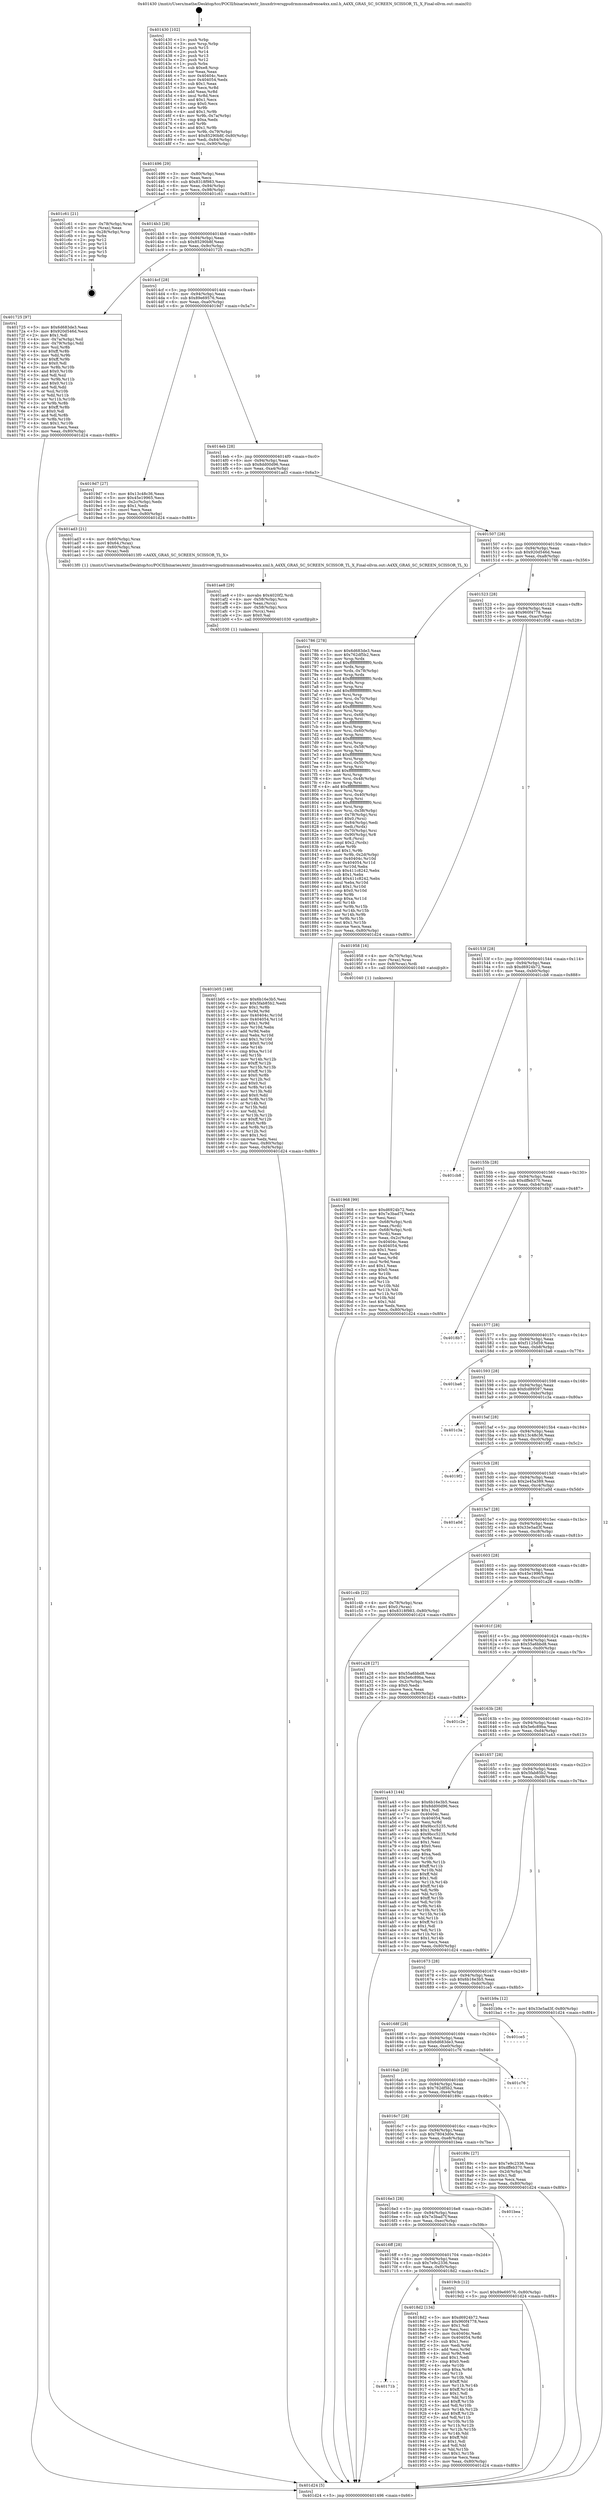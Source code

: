 digraph "0x401430" {
  label = "0x401430 (/mnt/c/Users/mathe/Desktop/tcc/POCII/binaries/extr_linuxdriversgpudrmmsmadrenoa4xx.xml.h_A4XX_GRAS_SC_SCREEN_SCISSOR_TL_X_Final-ollvm.out::main(0))"
  labelloc = "t"
  node[shape=record]

  Entry [label="",width=0.3,height=0.3,shape=circle,fillcolor=black,style=filled]
  "0x401496" [label="{
     0x401496 [29]\l
     | [instrs]\l
     &nbsp;&nbsp;0x401496 \<+3\>: mov -0x80(%rbp),%eax\l
     &nbsp;&nbsp;0x401499 \<+2\>: mov %eax,%ecx\l
     &nbsp;&nbsp;0x40149b \<+6\>: sub $0x8318f983,%ecx\l
     &nbsp;&nbsp;0x4014a1 \<+6\>: mov %eax,-0x94(%rbp)\l
     &nbsp;&nbsp;0x4014a7 \<+6\>: mov %ecx,-0x98(%rbp)\l
     &nbsp;&nbsp;0x4014ad \<+6\>: je 0000000000401c61 \<main+0x831\>\l
  }"]
  "0x401c61" [label="{
     0x401c61 [21]\l
     | [instrs]\l
     &nbsp;&nbsp;0x401c61 \<+4\>: mov -0x78(%rbp),%rax\l
     &nbsp;&nbsp;0x401c65 \<+2\>: mov (%rax),%eax\l
     &nbsp;&nbsp;0x401c67 \<+4\>: lea -0x28(%rbp),%rsp\l
     &nbsp;&nbsp;0x401c6b \<+1\>: pop %rbx\l
     &nbsp;&nbsp;0x401c6c \<+2\>: pop %r12\l
     &nbsp;&nbsp;0x401c6e \<+2\>: pop %r13\l
     &nbsp;&nbsp;0x401c70 \<+2\>: pop %r14\l
     &nbsp;&nbsp;0x401c72 \<+2\>: pop %r15\l
     &nbsp;&nbsp;0x401c74 \<+1\>: pop %rbp\l
     &nbsp;&nbsp;0x401c75 \<+1\>: ret\l
  }"]
  "0x4014b3" [label="{
     0x4014b3 [28]\l
     | [instrs]\l
     &nbsp;&nbsp;0x4014b3 \<+5\>: jmp 00000000004014b8 \<main+0x88\>\l
     &nbsp;&nbsp;0x4014b8 \<+6\>: mov -0x94(%rbp),%eax\l
     &nbsp;&nbsp;0x4014be \<+5\>: sub $0x85290b8f,%eax\l
     &nbsp;&nbsp;0x4014c3 \<+6\>: mov %eax,-0x9c(%rbp)\l
     &nbsp;&nbsp;0x4014c9 \<+6\>: je 0000000000401725 \<main+0x2f5\>\l
  }"]
  Exit [label="",width=0.3,height=0.3,shape=circle,fillcolor=black,style=filled,peripheries=2]
  "0x401725" [label="{
     0x401725 [97]\l
     | [instrs]\l
     &nbsp;&nbsp;0x401725 \<+5\>: mov $0x6d683de3,%eax\l
     &nbsp;&nbsp;0x40172a \<+5\>: mov $0x920d546d,%ecx\l
     &nbsp;&nbsp;0x40172f \<+2\>: mov $0x1,%dl\l
     &nbsp;&nbsp;0x401731 \<+4\>: mov -0x7a(%rbp),%sil\l
     &nbsp;&nbsp;0x401735 \<+4\>: mov -0x79(%rbp),%dil\l
     &nbsp;&nbsp;0x401739 \<+3\>: mov %sil,%r8b\l
     &nbsp;&nbsp;0x40173c \<+4\>: xor $0xff,%r8b\l
     &nbsp;&nbsp;0x401740 \<+3\>: mov %dil,%r9b\l
     &nbsp;&nbsp;0x401743 \<+4\>: xor $0xff,%r9b\l
     &nbsp;&nbsp;0x401747 \<+3\>: xor $0x0,%dl\l
     &nbsp;&nbsp;0x40174a \<+3\>: mov %r8b,%r10b\l
     &nbsp;&nbsp;0x40174d \<+4\>: and $0x0,%r10b\l
     &nbsp;&nbsp;0x401751 \<+3\>: and %dl,%sil\l
     &nbsp;&nbsp;0x401754 \<+3\>: mov %r9b,%r11b\l
     &nbsp;&nbsp;0x401757 \<+4\>: and $0x0,%r11b\l
     &nbsp;&nbsp;0x40175b \<+3\>: and %dl,%dil\l
     &nbsp;&nbsp;0x40175e \<+3\>: or %sil,%r10b\l
     &nbsp;&nbsp;0x401761 \<+3\>: or %dil,%r11b\l
     &nbsp;&nbsp;0x401764 \<+3\>: xor %r11b,%r10b\l
     &nbsp;&nbsp;0x401767 \<+3\>: or %r9b,%r8b\l
     &nbsp;&nbsp;0x40176a \<+4\>: xor $0xff,%r8b\l
     &nbsp;&nbsp;0x40176e \<+3\>: or $0x0,%dl\l
     &nbsp;&nbsp;0x401771 \<+3\>: and %dl,%r8b\l
     &nbsp;&nbsp;0x401774 \<+3\>: or %r8b,%r10b\l
     &nbsp;&nbsp;0x401777 \<+4\>: test $0x1,%r10b\l
     &nbsp;&nbsp;0x40177b \<+3\>: cmovne %ecx,%eax\l
     &nbsp;&nbsp;0x40177e \<+3\>: mov %eax,-0x80(%rbp)\l
     &nbsp;&nbsp;0x401781 \<+5\>: jmp 0000000000401d24 \<main+0x8f4\>\l
  }"]
  "0x4014cf" [label="{
     0x4014cf [28]\l
     | [instrs]\l
     &nbsp;&nbsp;0x4014cf \<+5\>: jmp 00000000004014d4 \<main+0xa4\>\l
     &nbsp;&nbsp;0x4014d4 \<+6\>: mov -0x94(%rbp),%eax\l
     &nbsp;&nbsp;0x4014da \<+5\>: sub $0x89e69576,%eax\l
     &nbsp;&nbsp;0x4014df \<+6\>: mov %eax,-0xa0(%rbp)\l
     &nbsp;&nbsp;0x4014e5 \<+6\>: je 00000000004019d7 \<main+0x5a7\>\l
  }"]
  "0x401d24" [label="{
     0x401d24 [5]\l
     | [instrs]\l
     &nbsp;&nbsp;0x401d24 \<+5\>: jmp 0000000000401496 \<main+0x66\>\l
  }"]
  "0x401430" [label="{
     0x401430 [102]\l
     | [instrs]\l
     &nbsp;&nbsp;0x401430 \<+1\>: push %rbp\l
     &nbsp;&nbsp;0x401431 \<+3\>: mov %rsp,%rbp\l
     &nbsp;&nbsp;0x401434 \<+2\>: push %r15\l
     &nbsp;&nbsp;0x401436 \<+2\>: push %r14\l
     &nbsp;&nbsp;0x401438 \<+2\>: push %r13\l
     &nbsp;&nbsp;0x40143a \<+2\>: push %r12\l
     &nbsp;&nbsp;0x40143c \<+1\>: push %rbx\l
     &nbsp;&nbsp;0x40143d \<+7\>: sub $0xe8,%rsp\l
     &nbsp;&nbsp;0x401444 \<+2\>: xor %eax,%eax\l
     &nbsp;&nbsp;0x401446 \<+7\>: mov 0x40404c,%ecx\l
     &nbsp;&nbsp;0x40144d \<+7\>: mov 0x404054,%edx\l
     &nbsp;&nbsp;0x401454 \<+3\>: sub $0x1,%eax\l
     &nbsp;&nbsp;0x401457 \<+3\>: mov %ecx,%r8d\l
     &nbsp;&nbsp;0x40145a \<+3\>: add %eax,%r8d\l
     &nbsp;&nbsp;0x40145d \<+4\>: imul %r8d,%ecx\l
     &nbsp;&nbsp;0x401461 \<+3\>: and $0x1,%ecx\l
     &nbsp;&nbsp;0x401464 \<+3\>: cmp $0x0,%ecx\l
     &nbsp;&nbsp;0x401467 \<+4\>: sete %r9b\l
     &nbsp;&nbsp;0x40146b \<+4\>: and $0x1,%r9b\l
     &nbsp;&nbsp;0x40146f \<+4\>: mov %r9b,-0x7a(%rbp)\l
     &nbsp;&nbsp;0x401473 \<+3\>: cmp $0xa,%edx\l
     &nbsp;&nbsp;0x401476 \<+4\>: setl %r9b\l
     &nbsp;&nbsp;0x40147a \<+4\>: and $0x1,%r9b\l
     &nbsp;&nbsp;0x40147e \<+4\>: mov %r9b,-0x79(%rbp)\l
     &nbsp;&nbsp;0x401482 \<+7\>: movl $0x85290b8f,-0x80(%rbp)\l
     &nbsp;&nbsp;0x401489 \<+6\>: mov %edi,-0x84(%rbp)\l
     &nbsp;&nbsp;0x40148f \<+7\>: mov %rsi,-0x90(%rbp)\l
  }"]
  "0x401b05" [label="{
     0x401b05 [149]\l
     | [instrs]\l
     &nbsp;&nbsp;0x401b05 \<+5\>: mov $0x6b16e3b5,%esi\l
     &nbsp;&nbsp;0x401b0a \<+5\>: mov $0x5fab85b2,%edx\l
     &nbsp;&nbsp;0x401b0f \<+3\>: mov $0x1,%r8b\l
     &nbsp;&nbsp;0x401b12 \<+3\>: xor %r9d,%r9d\l
     &nbsp;&nbsp;0x401b15 \<+8\>: mov 0x40404c,%r10d\l
     &nbsp;&nbsp;0x401b1d \<+8\>: mov 0x404054,%r11d\l
     &nbsp;&nbsp;0x401b25 \<+4\>: sub $0x1,%r9d\l
     &nbsp;&nbsp;0x401b29 \<+3\>: mov %r10d,%ebx\l
     &nbsp;&nbsp;0x401b2c \<+3\>: add %r9d,%ebx\l
     &nbsp;&nbsp;0x401b2f \<+4\>: imul %ebx,%r10d\l
     &nbsp;&nbsp;0x401b33 \<+4\>: and $0x1,%r10d\l
     &nbsp;&nbsp;0x401b37 \<+4\>: cmp $0x0,%r10d\l
     &nbsp;&nbsp;0x401b3b \<+4\>: sete %r14b\l
     &nbsp;&nbsp;0x401b3f \<+4\>: cmp $0xa,%r11d\l
     &nbsp;&nbsp;0x401b43 \<+4\>: setl %r15b\l
     &nbsp;&nbsp;0x401b47 \<+3\>: mov %r14b,%r12b\l
     &nbsp;&nbsp;0x401b4a \<+4\>: xor $0xff,%r12b\l
     &nbsp;&nbsp;0x401b4e \<+3\>: mov %r15b,%r13b\l
     &nbsp;&nbsp;0x401b51 \<+4\>: xor $0xff,%r13b\l
     &nbsp;&nbsp;0x401b55 \<+4\>: xor $0x0,%r8b\l
     &nbsp;&nbsp;0x401b59 \<+3\>: mov %r12b,%cl\l
     &nbsp;&nbsp;0x401b5c \<+3\>: and $0x0,%cl\l
     &nbsp;&nbsp;0x401b5f \<+3\>: and %r8b,%r14b\l
     &nbsp;&nbsp;0x401b62 \<+3\>: mov %r13b,%dil\l
     &nbsp;&nbsp;0x401b65 \<+4\>: and $0x0,%dil\l
     &nbsp;&nbsp;0x401b69 \<+3\>: and %r8b,%r15b\l
     &nbsp;&nbsp;0x401b6c \<+3\>: or %r14b,%cl\l
     &nbsp;&nbsp;0x401b6f \<+3\>: or %r15b,%dil\l
     &nbsp;&nbsp;0x401b72 \<+3\>: xor %dil,%cl\l
     &nbsp;&nbsp;0x401b75 \<+3\>: or %r13b,%r12b\l
     &nbsp;&nbsp;0x401b78 \<+4\>: xor $0xff,%r12b\l
     &nbsp;&nbsp;0x401b7c \<+4\>: or $0x0,%r8b\l
     &nbsp;&nbsp;0x401b80 \<+3\>: and %r8b,%r12b\l
     &nbsp;&nbsp;0x401b83 \<+3\>: or %r12b,%cl\l
     &nbsp;&nbsp;0x401b86 \<+3\>: test $0x1,%cl\l
     &nbsp;&nbsp;0x401b89 \<+3\>: cmovne %edx,%esi\l
     &nbsp;&nbsp;0x401b8c \<+3\>: mov %esi,-0x80(%rbp)\l
     &nbsp;&nbsp;0x401b8f \<+6\>: mov %eax,-0xf4(%rbp)\l
     &nbsp;&nbsp;0x401b95 \<+5\>: jmp 0000000000401d24 \<main+0x8f4\>\l
  }"]
  "0x4019d7" [label="{
     0x4019d7 [27]\l
     | [instrs]\l
     &nbsp;&nbsp;0x4019d7 \<+5\>: mov $0x13c48c36,%eax\l
     &nbsp;&nbsp;0x4019dc \<+5\>: mov $0x45e19965,%ecx\l
     &nbsp;&nbsp;0x4019e1 \<+3\>: mov -0x2c(%rbp),%edx\l
     &nbsp;&nbsp;0x4019e4 \<+3\>: cmp $0x1,%edx\l
     &nbsp;&nbsp;0x4019e7 \<+3\>: cmovl %ecx,%eax\l
     &nbsp;&nbsp;0x4019ea \<+3\>: mov %eax,-0x80(%rbp)\l
     &nbsp;&nbsp;0x4019ed \<+5\>: jmp 0000000000401d24 \<main+0x8f4\>\l
  }"]
  "0x4014eb" [label="{
     0x4014eb [28]\l
     | [instrs]\l
     &nbsp;&nbsp;0x4014eb \<+5\>: jmp 00000000004014f0 \<main+0xc0\>\l
     &nbsp;&nbsp;0x4014f0 \<+6\>: mov -0x94(%rbp),%eax\l
     &nbsp;&nbsp;0x4014f6 \<+5\>: sub $0x8dd00d96,%eax\l
     &nbsp;&nbsp;0x4014fb \<+6\>: mov %eax,-0xa4(%rbp)\l
     &nbsp;&nbsp;0x401501 \<+6\>: je 0000000000401ad3 \<main+0x6a3\>\l
  }"]
  "0x401ae8" [label="{
     0x401ae8 [29]\l
     | [instrs]\l
     &nbsp;&nbsp;0x401ae8 \<+10\>: movabs $0x4020f2,%rdi\l
     &nbsp;&nbsp;0x401af2 \<+4\>: mov -0x58(%rbp),%rcx\l
     &nbsp;&nbsp;0x401af6 \<+2\>: mov %eax,(%rcx)\l
     &nbsp;&nbsp;0x401af8 \<+4\>: mov -0x58(%rbp),%rcx\l
     &nbsp;&nbsp;0x401afc \<+2\>: mov (%rcx),%esi\l
     &nbsp;&nbsp;0x401afe \<+2\>: mov $0x0,%al\l
     &nbsp;&nbsp;0x401b00 \<+5\>: call 0000000000401030 \<printf@plt\>\l
     | [calls]\l
     &nbsp;&nbsp;0x401030 \{1\} (unknown)\l
  }"]
  "0x401ad3" [label="{
     0x401ad3 [21]\l
     | [instrs]\l
     &nbsp;&nbsp;0x401ad3 \<+4\>: mov -0x60(%rbp),%rax\l
     &nbsp;&nbsp;0x401ad7 \<+6\>: movl $0x64,(%rax)\l
     &nbsp;&nbsp;0x401add \<+4\>: mov -0x60(%rbp),%rax\l
     &nbsp;&nbsp;0x401ae1 \<+2\>: mov (%rax),%edi\l
     &nbsp;&nbsp;0x401ae3 \<+5\>: call 00000000004013f0 \<A4XX_GRAS_SC_SCREEN_SCISSOR_TL_X\>\l
     | [calls]\l
     &nbsp;&nbsp;0x4013f0 \{1\} (/mnt/c/Users/mathe/Desktop/tcc/POCII/binaries/extr_linuxdriversgpudrmmsmadrenoa4xx.xml.h_A4XX_GRAS_SC_SCREEN_SCISSOR_TL_X_Final-ollvm.out::A4XX_GRAS_SC_SCREEN_SCISSOR_TL_X)\l
  }"]
  "0x401507" [label="{
     0x401507 [28]\l
     | [instrs]\l
     &nbsp;&nbsp;0x401507 \<+5\>: jmp 000000000040150c \<main+0xdc\>\l
     &nbsp;&nbsp;0x40150c \<+6\>: mov -0x94(%rbp),%eax\l
     &nbsp;&nbsp;0x401512 \<+5\>: sub $0x920d546d,%eax\l
     &nbsp;&nbsp;0x401517 \<+6\>: mov %eax,-0xa8(%rbp)\l
     &nbsp;&nbsp;0x40151d \<+6\>: je 0000000000401786 \<main+0x356\>\l
  }"]
  "0x401968" [label="{
     0x401968 [99]\l
     | [instrs]\l
     &nbsp;&nbsp;0x401968 \<+5\>: mov $0xd6924b72,%ecx\l
     &nbsp;&nbsp;0x40196d \<+5\>: mov $0x7e3bad7f,%edx\l
     &nbsp;&nbsp;0x401972 \<+2\>: xor %esi,%esi\l
     &nbsp;&nbsp;0x401974 \<+4\>: mov -0x68(%rbp),%rdi\l
     &nbsp;&nbsp;0x401978 \<+2\>: mov %eax,(%rdi)\l
     &nbsp;&nbsp;0x40197a \<+4\>: mov -0x68(%rbp),%rdi\l
     &nbsp;&nbsp;0x40197e \<+2\>: mov (%rdi),%eax\l
     &nbsp;&nbsp;0x401980 \<+3\>: mov %eax,-0x2c(%rbp)\l
     &nbsp;&nbsp;0x401983 \<+7\>: mov 0x40404c,%eax\l
     &nbsp;&nbsp;0x40198a \<+8\>: mov 0x404054,%r8d\l
     &nbsp;&nbsp;0x401992 \<+3\>: sub $0x1,%esi\l
     &nbsp;&nbsp;0x401995 \<+3\>: mov %eax,%r9d\l
     &nbsp;&nbsp;0x401998 \<+3\>: add %esi,%r9d\l
     &nbsp;&nbsp;0x40199b \<+4\>: imul %r9d,%eax\l
     &nbsp;&nbsp;0x40199f \<+3\>: and $0x1,%eax\l
     &nbsp;&nbsp;0x4019a2 \<+3\>: cmp $0x0,%eax\l
     &nbsp;&nbsp;0x4019a5 \<+4\>: sete %r10b\l
     &nbsp;&nbsp;0x4019a9 \<+4\>: cmp $0xa,%r8d\l
     &nbsp;&nbsp;0x4019ad \<+4\>: setl %r11b\l
     &nbsp;&nbsp;0x4019b1 \<+3\>: mov %r10b,%bl\l
     &nbsp;&nbsp;0x4019b4 \<+3\>: and %r11b,%bl\l
     &nbsp;&nbsp;0x4019b7 \<+3\>: xor %r11b,%r10b\l
     &nbsp;&nbsp;0x4019ba \<+3\>: or %r10b,%bl\l
     &nbsp;&nbsp;0x4019bd \<+3\>: test $0x1,%bl\l
     &nbsp;&nbsp;0x4019c0 \<+3\>: cmovne %edx,%ecx\l
     &nbsp;&nbsp;0x4019c3 \<+3\>: mov %ecx,-0x80(%rbp)\l
     &nbsp;&nbsp;0x4019c6 \<+5\>: jmp 0000000000401d24 \<main+0x8f4\>\l
  }"]
  "0x401786" [label="{
     0x401786 [278]\l
     | [instrs]\l
     &nbsp;&nbsp;0x401786 \<+5\>: mov $0x6d683de3,%eax\l
     &nbsp;&nbsp;0x40178b \<+5\>: mov $0x762df5b2,%ecx\l
     &nbsp;&nbsp;0x401790 \<+3\>: mov %rsp,%rdx\l
     &nbsp;&nbsp;0x401793 \<+4\>: add $0xfffffffffffffff0,%rdx\l
     &nbsp;&nbsp;0x401797 \<+3\>: mov %rdx,%rsp\l
     &nbsp;&nbsp;0x40179a \<+4\>: mov %rdx,-0x78(%rbp)\l
     &nbsp;&nbsp;0x40179e \<+3\>: mov %rsp,%rdx\l
     &nbsp;&nbsp;0x4017a1 \<+4\>: add $0xfffffffffffffff0,%rdx\l
     &nbsp;&nbsp;0x4017a5 \<+3\>: mov %rdx,%rsp\l
     &nbsp;&nbsp;0x4017a8 \<+3\>: mov %rsp,%rsi\l
     &nbsp;&nbsp;0x4017ab \<+4\>: add $0xfffffffffffffff0,%rsi\l
     &nbsp;&nbsp;0x4017af \<+3\>: mov %rsi,%rsp\l
     &nbsp;&nbsp;0x4017b2 \<+4\>: mov %rsi,-0x70(%rbp)\l
     &nbsp;&nbsp;0x4017b6 \<+3\>: mov %rsp,%rsi\l
     &nbsp;&nbsp;0x4017b9 \<+4\>: add $0xfffffffffffffff0,%rsi\l
     &nbsp;&nbsp;0x4017bd \<+3\>: mov %rsi,%rsp\l
     &nbsp;&nbsp;0x4017c0 \<+4\>: mov %rsi,-0x68(%rbp)\l
     &nbsp;&nbsp;0x4017c4 \<+3\>: mov %rsp,%rsi\l
     &nbsp;&nbsp;0x4017c7 \<+4\>: add $0xfffffffffffffff0,%rsi\l
     &nbsp;&nbsp;0x4017cb \<+3\>: mov %rsi,%rsp\l
     &nbsp;&nbsp;0x4017ce \<+4\>: mov %rsi,-0x60(%rbp)\l
     &nbsp;&nbsp;0x4017d2 \<+3\>: mov %rsp,%rsi\l
     &nbsp;&nbsp;0x4017d5 \<+4\>: add $0xfffffffffffffff0,%rsi\l
     &nbsp;&nbsp;0x4017d9 \<+3\>: mov %rsi,%rsp\l
     &nbsp;&nbsp;0x4017dc \<+4\>: mov %rsi,-0x58(%rbp)\l
     &nbsp;&nbsp;0x4017e0 \<+3\>: mov %rsp,%rsi\l
     &nbsp;&nbsp;0x4017e3 \<+4\>: add $0xfffffffffffffff0,%rsi\l
     &nbsp;&nbsp;0x4017e7 \<+3\>: mov %rsi,%rsp\l
     &nbsp;&nbsp;0x4017ea \<+4\>: mov %rsi,-0x50(%rbp)\l
     &nbsp;&nbsp;0x4017ee \<+3\>: mov %rsp,%rsi\l
     &nbsp;&nbsp;0x4017f1 \<+4\>: add $0xfffffffffffffff0,%rsi\l
     &nbsp;&nbsp;0x4017f5 \<+3\>: mov %rsi,%rsp\l
     &nbsp;&nbsp;0x4017f8 \<+4\>: mov %rsi,-0x48(%rbp)\l
     &nbsp;&nbsp;0x4017fc \<+3\>: mov %rsp,%rsi\l
     &nbsp;&nbsp;0x4017ff \<+4\>: add $0xfffffffffffffff0,%rsi\l
     &nbsp;&nbsp;0x401803 \<+3\>: mov %rsi,%rsp\l
     &nbsp;&nbsp;0x401806 \<+4\>: mov %rsi,-0x40(%rbp)\l
     &nbsp;&nbsp;0x40180a \<+3\>: mov %rsp,%rsi\l
     &nbsp;&nbsp;0x40180d \<+4\>: add $0xfffffffffffffff0,%rsi\l
     &nbsp;&nbsp;0x401811 \<+3\>: mov %rsi,%rsp\l
     &nbsp;&nbsp;0x401814 \<+4\>: mov %rsi,-0x38(%rbp)\l
     &nbsp;&nbsp;0x401818 \<+4\>: mov -0x78(%rbp),%rsi\l
     &nbsp;&nbsp;0x40181c \<+6\>: movl $0x0,(%rsi)\l
     &nbsp;&nbsp;0x401822 \<+6\>: mov -0x84(%rbp),%edi\l
     &nbsp;&nbsp;0x401828 \<+2\>: mov %edi,(%rdx)\l
     &nbsp;&nbsp;0x40182a \<+4\>: mov -0x70(%rbp),%rsi\l
     &nbsp;&nbsp;0x40182e \<+7\>: mov -0x90(%rbp),%r8\l
     &nbsp;&nbsp;0x401835 \<+3\>: mov %r8,(%rsi)\l
     &nbsp;&nbsp;0x401838 \<+3\>: cmpl $0x2,(%rdx)\l
     &nbsp;&nbsp;0x40183b \<+4\>: setne %r9b\l
     &nbsp;&nbsp;0x40183f \<+4\>: and $0x1,%r9b\l
     &nbsp;&nbsp;0x401843 \<+4\>: mov %r9b,-0x2d(%rbp)\l
     &nbsp;&nbsp;0x401847 \<+8\>: mov 0x40404c,%r10d\l
     &nbsp;&nbsp;0x40184f \<+8\>: mov 0x404054,%r11d\l
     &nbsp;&nbsp;0x401857 \<+3\>: mov %r10d,%ebx\l
     &nbsp;&nbsp;0x40185a \<+6\>: sub $0x411c8242,%ebx\l
     &nbsp;&nbsp;0x401860 \<+3\>: sub $0x1,%ebx\l
     &nbsp;&nbsp;0x401863 \<+6\>: add $0x411c8242,%ebx\l
     &nbsp;&nbsp;0x401869 \<+4\>: imul %ebx,%r10d\l
     &nbsp;&nbsp;0x40186d \<+4\>: and $0x1,%r10d\l
     &nbsp;&nbsp;0x401871 \<+4\>: cmp $0x0,%r10d\l
     &nbsp;&nbsp;0x401875 \<+4\>: sete %r9b\l
     &nbsp;&nbsp;0x401879 \<+4\>: cmp $0xa,%r11d\l
     &nbsp;&nbsp;0x40187d \<+4\>: setl %r14b\l
     &nbsp;&nbsp;0x401881 \<+3\>: mov %r9b,%r15b\l
     &nbsp;&nbsp;0x401884 \<+3\>: and %r14b,%r15b\l
     &nbsp;&nbsp;0x401887 \<+3\>: xor %r14b,%r9b\l
     &nbsp;&nbsp;0x40188a \<+3\>: or %r9b,%r15b\l
     &nbsp;&nbsp;0x40188d \<+4\>: test $0x1,%r15b\l
     &nbsp;&nbsp;0x401891 \<+3\>: cmovne %ecx,%eax\l
     &nbsp;&nbsp;0x401894 \<+3\>: mov %eax,-0x80(%rbp)\l
     &nbsp;&nbsp;0x401897 \<+5\>: jmp 0000000000401d24 \<main+0x8f4\>\l
  }"]
  "0x401523" [label="{
     0x401523 [28]\l
     | [instrs]\l
     &nbsp;&nbsp;0x401523 \<+5\>: jmp 0000000000401528 \<main+0xf8\>\l
     &nbsp;&nbsp;0x401528 \<+6\>: mov -0x94(%rbp),%eax\l
     &nbsp;&nbsp;0x40152e \<+5\>: sub $0x960f4778,%eax\l
     &nbsp;&nbsp;0x401533 \<+6\>: mov %eax,-0xac(%rbp)\l
     &nbsp;&nbsp;0x401539 \<+6\>: je 0000000000401958 \<main+0x528\>\l
  }"]
  "0x40171b" [label="{
     0x40171b\l
  }", style=dashed]
  "0x4018d2" [label="{
     0x4018d2 [134]\l
     | [instrs]\l
     &nbsp;&nbsp;0x4018d2 \<+5\>: mov $0xd6924b72,%eax\l
     &nbsp;&nbsp;0x4018d7 \<+5\>: mov $0x960f4778,%ecx\l
     &nbsp;&nbsp;0x4018dc \<+2\>: mov $0x1,%dl\l
     &nbsp;&nbsp;0x4018de \<+2\>: xor %esi,%esi\l
     &nbsp;&nbsp;0x4018e0 \<+7\>: mov 0x40404c,%edi\l
     &nbsp;&nbsp;0x4018e7 \<+8\>: mov 0x404054,%r8d\l
     &nbsp;&nbsp;0x4018ef \<+3\>: sub $0x1,%esi\l
     &nbsp;&nbsp;0x4018f2 \<+3\>: mov %edi,%r9d\l
     &nbsp;&nbsp;0x4018f5 \<+3\>: add %esi,%r9d\l
     &nbsp;&nbsp;0x4018f8 \<+4\>: imul %r9d,%edi\l
     &nbsp;&nbsp;0x4018fc \<+3\>: and $0x1,%edi\l
     &nbsp;&nbsp;0x4018ff \<+3\>: cmp $0x0,%edi\l
     &nbsp;&nbsp;0x401902 \<+4\>: sete %r10b\l
     &nbsp;&nbsp;0x401906 \<+4\>: cmp $0xa,%r8d\l
     &nbsp;&nbsp;0x40190a \<+4\>: setl %r11b\l
     &nbsp;&nbsp;0x40190e \<+3\>: mov %r10b,%bl\l
     &nbsp;&nbsp;0x401911 \<+3\>: xor $0xff,%bl\l
     &nbsp;&nbsp;0x401914 \<+3\>: mov %r11b,%r14b\l
     &nbsp;&nbsp;0x401917 \<+4\>: xor $0xff,%r14b\l
     &nbsp;&nbsp;0x40191b \<+3\>: xor $0x1,%dl\l
     &nbsp;&nbsp;0x40191e \<+3\>: mov %bl,%r15b\l
     &nbsp;&nbsp;0x401921 \<+4\>: and $0xff,%r15b\l
     &nbsp;&nbsp;0x401925 \<+3\>: and %dl,%r10b\l
     &nbsp;&nbsp;0x401928 \<+3\>: mov %r14b,%r12b\l
     &nbsp;&nbsp;0x40192b \<+4\>: and $0xff,%r12b\l
     &nbsp;&nbsp;0x40192f \<+3\>: and %dl,%r11b\l
     &nbsp;&nbsp;0x401932 \<+3\>: or %r10b,%r15b\l
     &nbsp;&nbsp;0x401935 \<+3\>: or %r11b,%r12b\l
     &nbsp;&nbsp;0x401938 \<+3\>: xor %r12b,%r15b\l
     &nbsp;&nbsp;0x40193b \<+3\>: or %r14b,%bl\l
     &nbsp;&nbsp;0x40193e \<+3\>: xor $0xff,%bl\l
     &nbsp;&nbsp;0x401941 \<+3\>: or $0x1,%dl\l
     &nbsp;&nbsp;0x401944 \<+2\>: and %dl,%bl\l
     &nbsp;&nbsp;0x401946 \<+3\>: or %bl,%r15b\l
     &nbsp;&nbsp;0x401949 \<+4\>: test $0x1,%r15b\l
     &nbsp;&nbsp;0x40194d \<+3\>: cmovne %ecx,%eax\l
     &nbsp;&nbsp;0x401950 \<+3\>: mov %eax,-0x80(%rbp)\l
     &nbsp;&nbsp;0x401953 \<+5\>: jmp 0000000000401d24 \<main+0x8f4\>\l
  }"]
  "0x401958" [label="{
     0x401958 [16]\l
     | [instrs]\l
     &nbsp;&nbsp;0x401958 \<+4\>: mov -0x70(%rbp),%rax\l
     &nbsp;&nbsp;0x40195c \<+3\>: mov (%rax),%rax\l
     &nbsp;&nbsp;0x40195f \<+4\>: mov 0x8(%rax),%rdi\l
     &nbsp;&nbsp;0x401963 \<+5\>: call 0000000000401040 \<atoi@plt\>\l
     | [calls]\l
     &nbsp;&nbsp;0x401040 \{1\} (unknown)\l
  }"]
  "0x40153f" [label="{
     0x40153f [28]\l
     | [instrs]\l
     &nbsp;&nbsp;0x40153f \<+5\>: jmp 0000000000401544 \<main+0x114\>\l
     &nbsp;&nbsp;0x401544 \<+6\>: mov -0x94(%rbp),%eax\l
     &nbsp;&nbsp;0x40154a \<+5\>: sub $0xd6924b72,%eax\l
     &nbsp;&nbsp;0x40154f \<+6\>: mov %eax,-0xb0(%rbp)\l
     &nbsp;&nbsp;0x401555 \<+6\>: je 0000000000401cb8 \<main+0x888\>\l
  }"]
  "0x4016ff" [label="{
     0x4016ff [28]\l
     | [instrs]\l
     &nbsp;&nbsp;0x4016ff \<+5\>: jmp 0000000000401704 \<main+0x2d4\>\l
     &nbsp;&nbsp;0x401704 \<+6\>: mov -0x94(%rbp),%eax\l
     &nbsp;&nbsp;0x40170a \<+5\>: sub $0x7e9c2336,%eax\l
     &nbsp;&nbsp;0x40170f \<+6\>: mov %eax,-0xf0(%rbp)\l
     &nbsp;&nbsp;0x401715 \<+6\>: je 00000000004018d2 \<main+0x4a2\>\l
  }"]
  "0x401cb8" [label="{
     0x401cb8\l
  }", style=dashed]
  "0x40155b" [label="{
     0x40155b [28]\l
     | [instrs]\l
     &nbsp;&nbsp;0x40155b \<+5\>: jmp 0000000000401560 \<main+0x130\>\l
     &nbsp;&nbsp;0x401560 \<+6\>: mov -0x94(%rbp),%eax\l
     &nbsp;&nbsp;0x401566 \<+5\>: sub $0xdffeb370,%eax\l
     &nbsp;&nbsp;0x40156b \<+6\>: mov %eax,-0xb4(%rbp)\l
     &nbsp;&nbsp;0x401571 \<+6\>: je 00000000004018b7 \<main+0x487\>\l
  }"]
  "0x4019cb" [label="{
     0x4019cb [12]\l
     | [instrs]\l
     &nbsp;&nbsp;0x4019cb \<+7\>: movl $0x89e69576,-0x80(%rbp)\l
     &nbsp;&nbsp;0x4019d2 \<+5\>: jmp 0000000000401d24 \<main+0x8f4\>\l
  }"]
  "0x4018b7" [label="{
     0x4018b7\l
  }", style=dashed]
  "0x401577" [label="{
     0x401577 [28]\l
     | [instrs]\l
     &nbsp;&nbsp;0x401577 \<+5\>: jmp 000000000040157c \<main+0x14c\>\l
     &nbsp;&nbsp;0x40157c \<+6\>: mov -0x94(%rbp),%eax\l
     &nbsp;&nbsp;0x401582 \<+5\>: sub $0xf1125d59,%eax\l
     &nbsp;&nbsp;0x401587 \<+6\>: mov %eax,-0xb8(%rbp)\l
     &nbsp;&nbsp;0x40158d \<+6\>: je 0000000000401ba6 \<main+0x776\>\l
  }"]
  "0x4016e3" [label="{
     0x4016e3 [28]\l
     | [instrs]\l
     &nbsp;&nbsp;0x4016e3 \<+5\>: jmp 00000000004016e8 \<main+0x2b8\>\l
     &nbsp;&nbsp;0x4016e8 \<+6\>: mov -0x94(%rbp),%eax\l
     &nbsp;&nbsp;0x4016ee \<+5\>: sub $0x7e3bad7f,%eax\l
     &nbsp;&nbsp;0x4016f3 \<+6\>: mov %eax,-0xec(%rbp)\l
     &nbsp;&nbsp;0x4016f9 \<+6\>: je 00000000004019cb \<main+0x59b\>\l
  }"]
  "0x401ba6" [label="{
     0x401ba6\l
  }", style=dashed]
  "0x401593" [label="{
     0x401593 [28]\l
     | [instrs]\l
     &nbsp;&nbsp;0x401593 \<+5\>: jmp 0000000000401598 \<main+0x168\>\l
     &nbsp;&nbsp;0x401598 \<+6\>: mov -0x94(%rbp),%eax\l
     &nbsp;&nbsp;0x40159e \<+5\>: sub $0xfcd89597,%eax\l
     &nbsp;&nbsp;0x4015a3 \<+6\>: mov %eax,-0xbc(%rbp)\l
     &nbsp;&nbsp;0x4015a9 \<+6\>: je 0000000000401c3a \<main+0x80a\>\l
  }"]
  "0x401bea" [label="{
     0x401bea\l
  }", style=dashed]
  "0x401c3a" [label="{
     0x401c3a\l
  }", style=dashed]
  "0x4015af" [label="{
     0x4015af [28]\l
     | [instrs]\l
     &nbsp;&nbsp;0x4015af \<+5\>: jmp 00000000004015b4 \<main+0x184\>\l
     &nbsp;&nbsp;0x4015b4 \<+6\>: mov -0x94(%rbp),%eax\l
     &nbsp;&nbsp;0x4015ba \<+5\>: sub $0x13c48c36,%eax\l
     &nbsp;&nbsp;0x4015bf \<+6\>: mov %eax,-0xc0(%rbp)\l
     &nbsp;&nbsp;0x4015c5 \<+6\>: je 00000000004019f2 \<main+0x5c2\>\l
  }"]
  "0x4016c7" [label="{
     0x4016c7 [28]\l
     | [instrs]\l
     &nbsp;&nbsp;0x4016c7 \<+5\>: jmp 00000000004016cc \<main+0x29c\>\l
     &nbsp;&nbsp;0x4016cc \<+6\>: mov -0x94(%rbp),%eax\l
     &nbsp;&nbsp;0x4016d2 \<+5\>: sub $0x78043d0e,%eax\l
     &nbsp;&nbsp;0x4016d7 \<+6\>: mov %eax,-0xe8(%rbp)\l
     &nbsp;&nbsp;0x4016dd \<+6\>: je 0000000000401bea \<main+0x7ba\>\l
  }"]
  "0x4019f2" [label="{
     0x4019f2\l
  }", style=dashed]
  "0x4015cb" [label="{
     0x4015cb [28]\l
     | [instrs]\l
     &nbsp;&nbsp;0x4015cb \<+5\>: jmp 00000000004015d0 \<main+0x1a0\>\l
     &nbsp;&nbsp;0x4015d0 \<+6\>: mov -0x94(%rbp),%eax\l
     &nbsp;&nbsp;0x4015d6 \<+5\>: sub $0x2e45a389,%eax\l
     &nbsp;&nbsp;0x4015db \<+6\>: mov %eax,-0xc4(%rbp)\l
     &nbsp;&nbsp;0x4015e1 \<+6\>: je 0000000000401a0d \<main+0x5dd\>\l
  }"]
  "0x40189c" [label="{
     0x40189c [27]\l
     | [instrs]\l
     &nbsp;&nbsp;0x40189c \<+5\>: mov $0x7e9c2336,%eax\l
     &nbsp;&nbsp;0x4018a1 \<+5\>: mov $0xdffeb370,%ecx\l
     &nbsp;&nbsp;0x4018a6 \<+3\>: mov -0x2d(%rbp),%dl\l
     &nbsp;&nbsp;0x4018a9 \<+3\>: test $0x1,%dl\l
     &nbsp;&nbsp;0x4018ac \<+3\>: cmovne %ecx,%eax\l
     &nbsp;&nbsp;0x4018af \<+3\>: mov %eax,-0x80(%rbp)\l
     &nbsp;&nbsp;0x4018b2 \<+5\>: jmp 0000000000401d24 \<main+0x8f4\>\l
  }"]
  "0x401a0d" [label="{
     0x401a0d\l
  }", style=dashed]
  "0x4015e7" [label="{
     0x4015e7 [28]\l
     | [instrs]\l
     &nbsp;&nbsp;0x4015e7 \<+5\>: jmp 00000000004015ec \<main+0x1bc\>\l
     &nbsp;&nbsp;0x4015ec \<+6\>: mov -0x94(%rbp),%eax\l
     &nbsp;&nbsp;0x4015f2 \<+5\>: sub $0x33e5ad3f,%eax\l
     &nbsp;&nbsp;0x4015f7 \<+6\>: mov %eax,-0xc8(%rbp)\l
     &nbsp;&nbsp;0x4015fd \<+6\>: je 0000000000401c4b \<main+0x81b\>\l
  }"]
  "0x4016ab" [label="{
     0x4016ab [28]\l
     | [instrs]\l
     &nbsp;&nbsp;0x4016ab \<+5\>: jmp 00000000004016b0 \<main+0x280\>\l
     &nbsp;&nbsp;0x4016b0 \<+6\>: mov -0x94(%rbp),%eax\l
     &nbsp;&nbsp;0x4016b6 \<+5\>: sub $0x762df5b2,%eax\l
     &nbsp;&nbsp;0x4016bb \<+6\>: mov %eax,-0xe4(%rbp)\l
     &nbsp;&nbsp;0x4016c1 \<+6\>: je 000000000040189c \<main+0x46c\>\l
  }"]
  "0x401c4b" [label="{
     0x401c4b [22]\l
     | [instrs]\l
     &nbsp;&nbsp;0x401c4b \<+4\>: mov -0x78(%rbp),%rax\l
     &nbsp;&nbsp;0x401c4f \<+6\>: movl $0x0,(%rax)\l
     &nbsp;&nbsp;0x401c55 \<+7\>: movl $0x8318f983,-0x80(%rbp)\l
     &nbsp;&nbsp;0x401c5c \<+5\>: jmp 0000000000401d24 \<main+0x8f4\>\l
  }"]
  "0x401603" [label="{
     0x401603 [28]\l
     | [instrs]\l
     &nbsp;&nbsp;0x401603 \<+5\>: jmp 0000000000401608 \<main+0x1d8\>\l
     &nbsp;&nbsp;0x401608 \<+6\>: mov -0x94(%rbp),%eax\l
     &nbsp;&nbsp;0x40160e \<+5\>: sub $0x45e19965,%eax\l
     &nbsp;&nbsp;0x401613 \<+6\>: mov %eax,-0xcc(%rbp)\l
     &nbsp;&nbsp;0x401619 \<+6\>: je 0000000000401a28 \<main+0x5f8\>\l
  }"]
  "0x401c76" [label="{
     0x401c76\l
  }", style=dashed]
  "0x401a28" [label="{
     0x401a28 [27]\l
     | [instrs]\l
     &nbsp;&nbsp;0x401a28 \<+5\>: mov $0x55a6bbd8,%eax\l
     &nbsp;&nbsp;0x401a2d \<+5\>: mov $0x5e6c89ba,%ecx\l
     &nbsp;&nbsp;0x401a32 \<+3\>: mov -0x2c(%rbp),%edx\l
     &nbsp;&nbsp;0x401a35 \<+3\>: cmp $0x0,%edx\l
     &nbsp;&nbsp;0x401a38 \<+3\>: cmove %ecx,%eax\l
     &nbsp;&nbsp;0x401a3b \<+3\>: mov %eax,-0x80(%rbp)\l
     &nbsp;&nbsp;0x401a3e \<+5\>: jmp 0000000000401d24 \<main+0x8f4\>\l
  }"]
  "0x40161f" [label="{
     0x40161f [28]\l
     | [instrs]\l
     &nbsp;&nbsp;0x40161f \<+5\>: jmp 0000000000401624 \<main+0x1f4\>\l
     &nbsp;&nbsp;0x401624 \<+6\>: mov -0x94(%rbp),%eax\l
     &nbsp;&nbsp;0x40162a \<+5\>: sub $0x55a6bbd8,%eax\l
     &nbsp;&nbsp;0x40162f \<+6\>: mov %eax,-0xd0(%rbp)\l
     &nbsp;&nbsp;0x401635 \<+6\>: je 0000000000401c2e \<main+0x7fe\>\l
  }"]
  "0x40168f" [label="{
     0x40168f [28]\l
     | [instrs]\l
     &nbsp;&nbsp;0x40168f \<+5\>: jmp 0000000000401694 \<main+0x264\>\l
     &nbsp;&nbsp;0x401694 \<+6\>: mov -0x94(%rbp),%eax\l
     &nbsp;&nbsp;0x40169a \<+5\>: sub $0x6d683de3,%eax\l
     &nbsp;&nbsp;0x40169f \<+6\>: mov %eax,-0xe0(%rbp)\l
     &nbsp;&nbsp;0x4016a5 \<+6\>: je 0000000000401c76 \<main+0x846\>\l
  }"]
  "0x401c2e" [label="{
     0x401c2e\l
  }", style=dashed]
  "0x40163b" [label="{
     0x40163b [28]\l
     | [instrs]\l
     &nbsp;&nbsp;0x40163b \<+5\>: jmp 0000000000401640 \<main+0x210\>\l
     &nbsp;&nbsp;0x401640 \<+6\>: mov -0x94(%rbp),%eax\l
     &nbsp;&nbsp;0x401646 \<+5\>: sub $0x5e6c89ba,%eax\l
     &nbsp;&nbsp;0x40164b \<+6\>: mov %eax,-0xd4(%rbp)\l
     &nbsp;&nbsp;0x401651 \<+6\>: je 0000000000401a43 \<main+0x613\>\l
  }"]
  "0x401ce5" [label="{
     0x401ce5\l
  }", style=dashed]
  "0x401a43" [label="{
     0x401a43 [144]\l
     | [instrs]\l
     &nbsp;&nbsp;0x401a43 \<+5\>: mov $0x6b16e3b5,%eax\l
     &nbsp;&nbsp;0x401a48 \<+5\>: mov $0x8dd00d96,%ecx\l
     &nbsp;&nbsp;0x401a4d \<+2\>: mov $0x1,%dl\l
     &nbsp;&nbsp;0x401a4f \<+7\>: mov 0x40404c,%esi\l
     &nbsp;&nbsp;0x401a56 \<+7\>: mov 0x404054,%edi\l
     &nbsp;&nbsp;0x401a5d \<+3\>: mov %esi,%r8d\l
     &nbsp;&nbsp;0x401a60 \<+7\>: add $0x9bcc5235,%r8d\l
     &nbsp;&nbsp;0x401a67 \<+4\>: sub $0x1,%r8d\l
     &nbsp;&nbsp;0x401a6b \<+7\>: sub $0x9bcc5235,%r8d\l
     &nbsp;&nbsp;0x401a72 \<+4\>: imul %r8d,%esi\l
     &nbsp;&nbsp;0x401a76 \<+3\>: and $0x1,%esi\l
     &nbsp;&nbsp;0x401a79 \<+3\>: cmp $0x0,%esi\l
     &nbsp;&nbsp;0x401a7c \<+4\>: sete %r9b\l
     &nbsp;&nbsp;0x401a80 \<+3\>: cmp $0xa,%edi\l
     &nbsp;&nbsp;0x401a83 \<+4\>: setl %r10b\l
     &nbsp;&nbsp;0x401a87 \<+3\>: mov %r9b,%r11b\l
     &nbsp;&nbsp;0x401a8a \<+4\>: xor $0xff,%r11b\l
     &nbsp;&nbsp;0x401a8e \<+3\>: mov %r10b,%bl\l
     &nbsp;&nbsp;0x401a91 \<+3\>: xor $0xff,%bl\l
     &nbsp;&nbsp;0x401a94 \<+3\>: xor $0x1,%dl\l
     &nbsp;&nbsp;0x401a97 \<+3\>: mov %r11b,%r14b\l
     &nbsp;&nbsp;0x401a9a \<+4\>: and $0xff,%r14b\l
     &nbsp;&nbsp;0x401a9e \<+3\>: and %dl,%r9b\l
     &nbsp;&nbsp;0x401aa1 \<+3\>: mov %bl,%r15b\l
     &nbsp;&nbsp;0x401aa4 \<+4\>: and $0xff,%r15b\l
     &nbsp;&nbsp;0x401aa8 \<+3\>: and %dl,%r10b\l
     &nbsp;&nbsp;0x401aab \<+3\>: or %r9b,%r14b\l
     &nbsp;&nbsp;0x401aae \<+3\>: or %r10b,%r15b\l
     &nbsp;&nbsp;0x401ab1 \<+3\>: xor %r15b,%r14b\l
     &nbsp;&nbsp;0x401ab4 \<+3\>: or %bl,%r11b\l
     &nbsp;&nbsp;0x401ab7 \<+4\>: xor $0xff,%r11b\l
     &nbsp;&nbsp;0x401abb \<+3\>: or $0x1,%dl\l
     &nbsp;&nbsp;0x401abe \<+3\>: and %dl,%r11b\l
     &nbsp;&nbsp;0x401ac1 \<+3\>: or %r11b,%r14b\l
     &nbsp;&nbsp;0x401ac4 \<+4\>: test $0x1,%r14b\l
     &nbsp;&nbsp;0x401ac8 \<+3\>: cmovne %ecx,%eax\l
     &nbsp;&nbsp;0x401acb \<+3\>: mov %eax,-0x80(%rbp)\l
     &nbsp;&nbsp;0x401ace \<+5\>: jmp 0000000000401d24 \<main+0x8f4\>\l
  }"]
  "0x401657" [label="{
     0x401657 [28]\l
     | [instrs]\l
     &nbsp;&nbsp;0x401657 \<+5\>: jmp 000000000040165c \<main+0x22c\>\l
     &nbsp;&nbsp;0x40165c \<+6\>: mov -0x94(%rbp),%eax\l
     &nbsp;&nbsp;0x401662 \<+5\>: sub $0x5fab85b2,%eax\l
     &nbsp;&nbsp;0x401667 \<+6\>: mov %eax,-0xd8(%rbp)\l
     &nbsp;&nbsp;0x40166d \<+6\>: je 0000000000401b9a \<main+0x76a\>\l
  }"]
  "0x401673" [label="{
     0x401673 [28]\l
     | [instrs]\l
     &nbsp;&nbsp;0x401673 \<+5\>: jmp 0000000000401678 \<main+0x248\>\l
     &nbsp;&nbsp;0x401678 \<+6\>: mov -0x94(%rbp),%eax\l
     &nbsp;&nbsp;0x40167e \<+5\>: sub $0x6b16e3b5,%eax\l
     &nbsp;&nbsp;0x401683 \<+6\>: mov %eax,-0xdc(%rbp)\l
     &nbsp;&nbsp;0x401689 \<+6\>: je 0000000000401ce5 \<main+0x8b5\>\l
  }"]
  "0x401b9a" [label="{
     0x401b9a [12]\l
     | [instrs]\l
     &nbsp;&nbsp;0x401b9a \<+7\>: movl $0x33e5ad3f,-0x80(%rbp)\l
     &nbsp;&nbsp;0x401ba1 \<+5\>: jmp 0000000000401d24 \<main+0x8f4\>\l
  }"]
  Entry -> "0x401430" [label=" 1"]
  "0x401496" -> "0x401c61" [label=" 1"]
  "0x401496" -> "0x4014b3" [label=" 12"]
  "0x401c61" -> Exit [label=" 1"]
  "0x4014b3" -> "0x401725" [label=" 1"]
  "0x4014b3" -> "0x4014cf" [label=" 11"]
  "0x401725" -> "0x401d24" [label=" 1"]
  "0x401430" -> "0x401496" [label=" 1"]
  "0x401d24" -> "0x401496" [label=" 12"]
  "0x401c4b" -> "0x401d24" [label=" 1"]
  "0x4014cf" -> "0x4019d7" [label=" 1"]
  "0x4014cf" -> "0x4014eb" [label=" 10"]
  "0x401b9a" -> "0x401d24" [label=" 1"]
  "0x4014eb" -> "0x401ad3" [label=" 1"]
  "0x4014eb" -> "0x401507" [label=" 9"]
  "0x401b05" -> "0x401d24" [label=" 1"]
  "0x401507" -> "0x401786" [label=" 1"]
  "0x401507" -> "0x401523" [label=" 8"]
  "0x401ae8" -> "0x401b05" [label=" 1"]
  "0x401786" -> "0x401d24" [label=" 1"]
  "0x401ad3" -> "0x401ae8" [label=" 1"]
  "0x401523" -> "0x401958" [label=" 1"]
  "0x401523" -> "0x40153f" [label=" 7"]
  "0x401a43" -> "0x401d24" [label=" 1"]
  "0x40153f" -> "0x401cb8" [label=" 0"]
  "0x40153f" -> "0x40155b" [label=" 7"]
  "0x4019d7" -> "0x401d24" [label=" 1"]
  "0x40155b" -> "0x4018b7" [label=" 0"]
  "0x40155b" -> "0x401577" [label=" 7"]
  "0x4019cb" -> "0x401d24" [label=" 1"]
  "0x401577" -> "0x401ba6" [label=" 0"]
  "0x401577" -> "0x401593" [label=" 7"]
  "0x401958" -> "0x401968" [label=" 1"]
  "0x401593" -> "0x401c3a" [label=" 0"]
  "0x401593" -> "0x4015af" [label=" 7"]
  "0x4018d2" -> "0x401d24" [label=" 1"]
  "0x4015af" -> "0x4019f2" [label=" 0"]
  "0x4015af" -> "0x4015cb" [label=" 7"]
  "0x4016ff" -> "0x4018d2" [label=" 1"]
  "0x4015cb" -> "0x401a0d" [label=" 0"]
  "0x4015cb" -> "0x4015e7" [label=" 7"]
  "0x401a28" -> "0x401d24" [label=" 1"]
  "0x4015e7" -> "0x401c4b" [label=" 1"]
  "0x4015e7" -> "0x401603" [label=" 6"]
  "0x4016e3" -> "0x4019cb" [label=" 1"]
  "0x401603" -> "0x401a28" [label=" 1"]
  "0x401603" -> "0x40161f" [label=" 5"]
  "0x401968" -> "0x401d24" [label=" 1"]
  "0x40161f" -> "0x401c2e" [label=" 0"]
  "0x40161f" -> "0x40163b" [label=" 5"]
  "0x4016c7" -> "0x401bea" [label=" 0"]
  "0x40163b" -> "0x401a43" [label=" 1"]
  "0x40163b" -> "0x401657" [label=" 4"]
  "0x4016ff" -> "0x40171b" [label=" 0"]
  "0x401657" -> "0x401b9a" [label=" 1"]
  "0x401657" -> "0x401673" [label=" 3"]
  "0x40189c" -> "0x401d24" [label=" 1"]
  "0x401673" -> "0x401ce5" [label=" 0"]
  "0x401673" -> "0x40168f" [label=" 3"]
  "0x4016c7" -> "0x4016e3" [label=" 2"]
  "0x40168f" -> "0x401c76" [label=" 0"]
  "0x40168f" -> "0x4016ab" [label=" 3"]
  "0x4016e3" -> "0x4016ff" [label=" 1"]
  "0x4016ab" -> "0x40189c" [label=" 1"]
  "0x4016ab" -> "0x4016c7" [label=" 2"]
}
